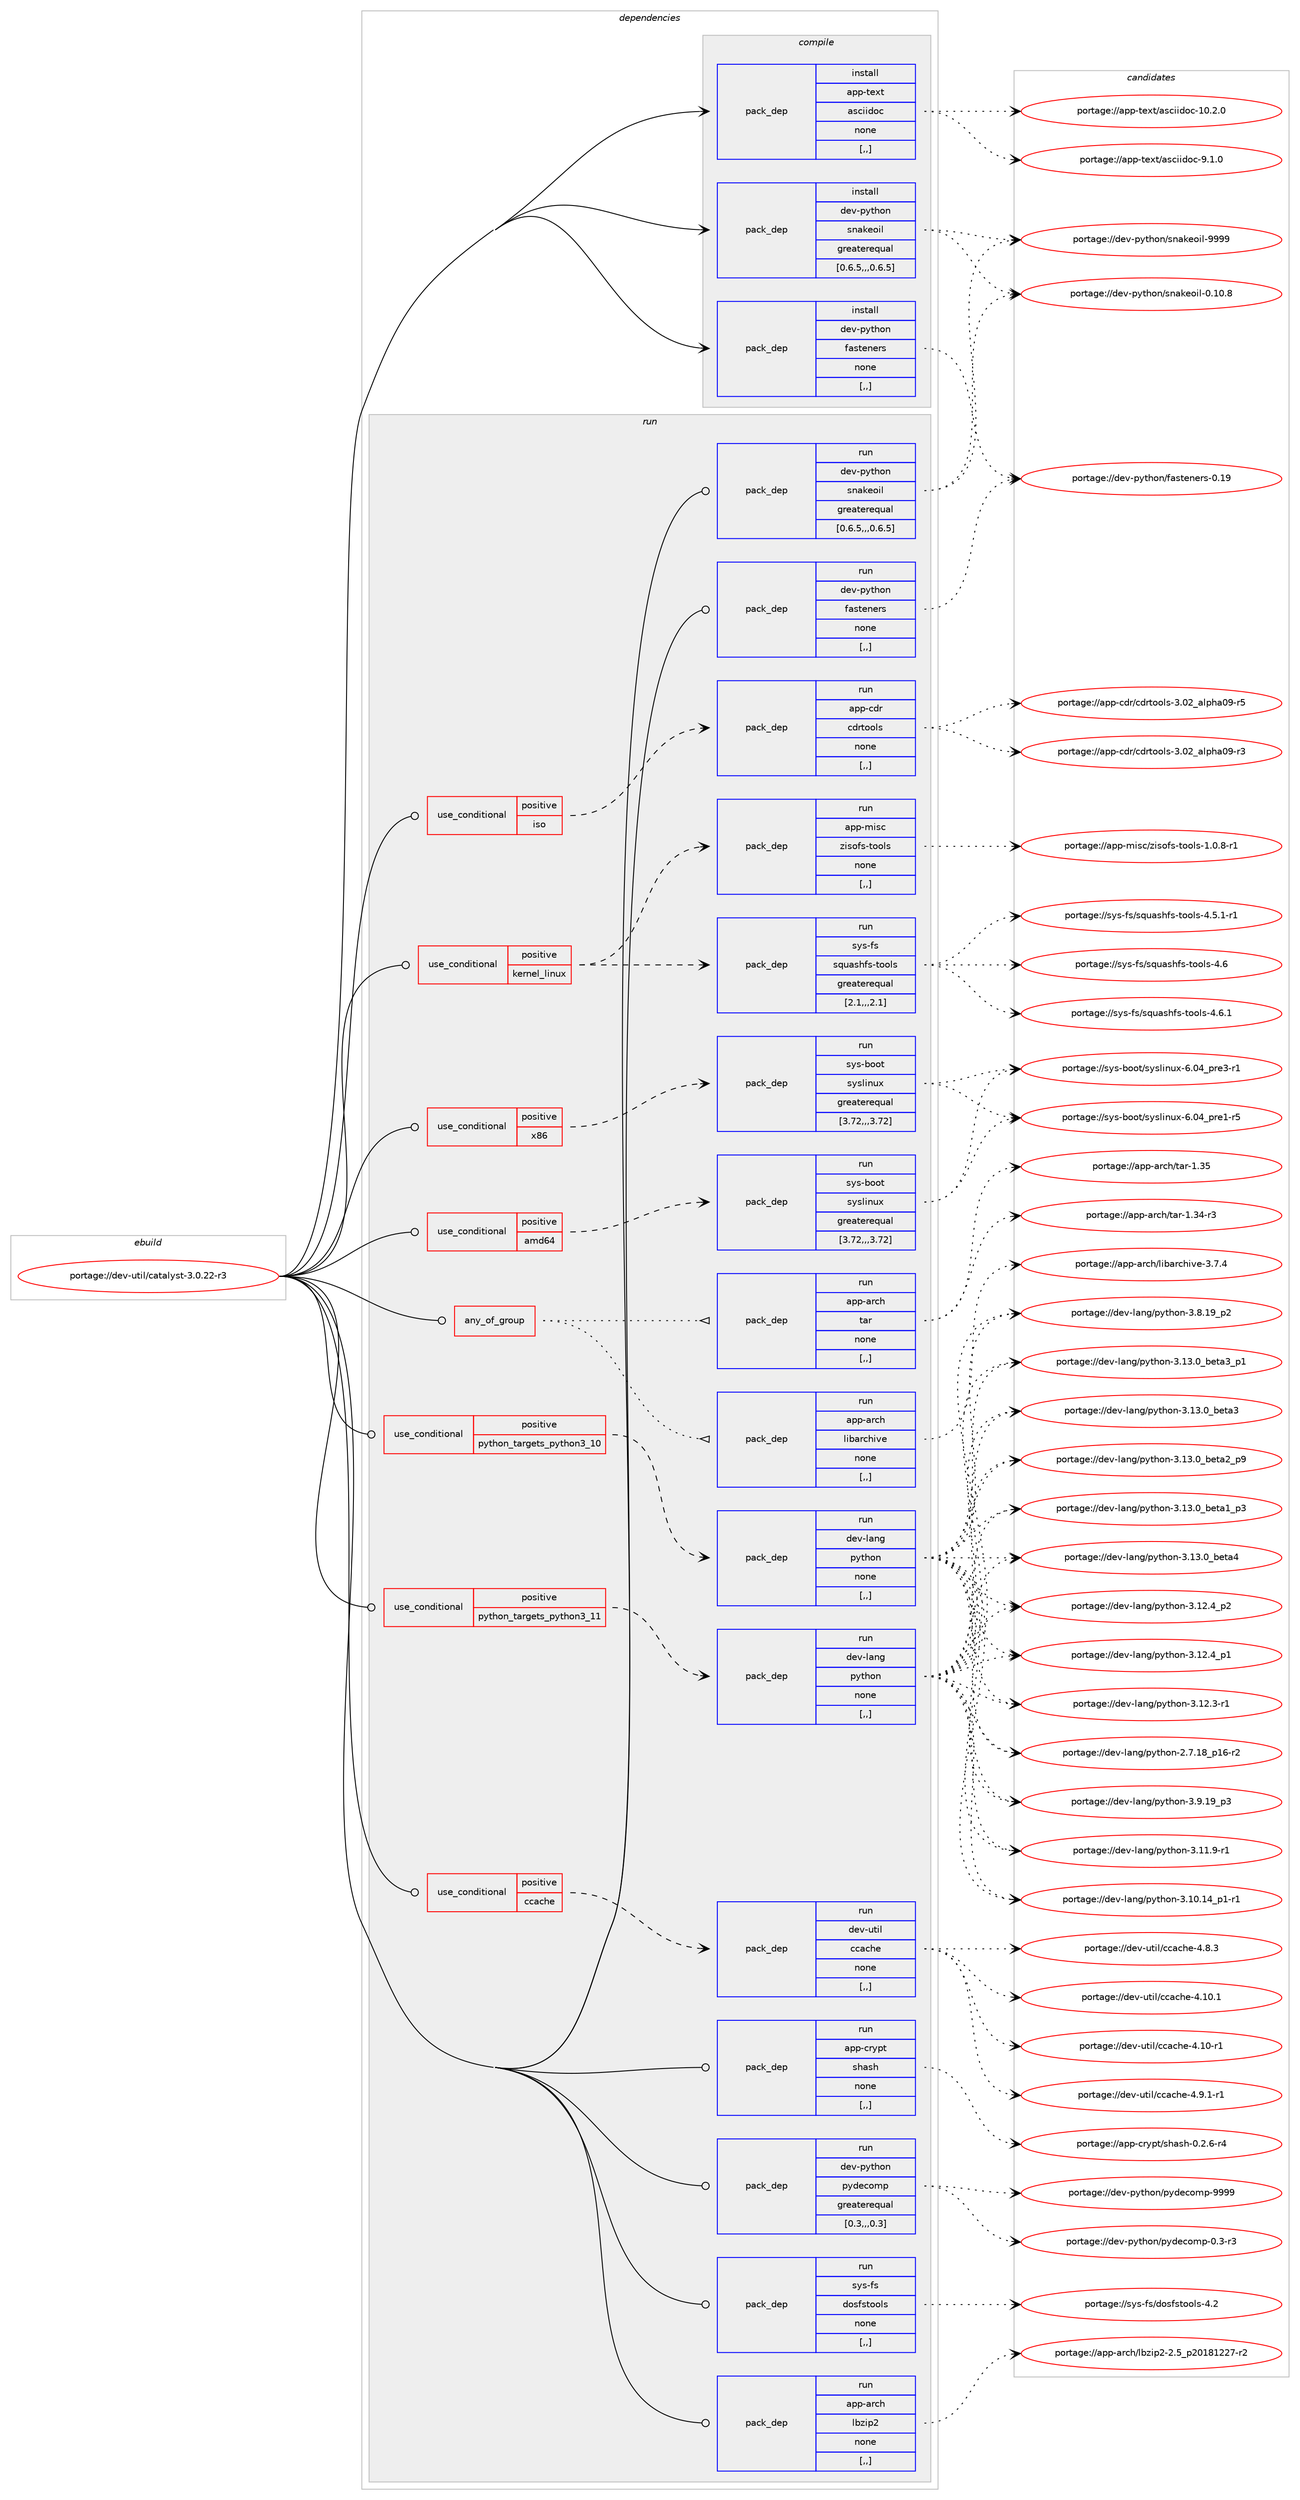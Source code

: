 digraph prolog {

# *************
# Graph options
# *************

newrank=true;
concentrate=true;
compound=true;
graph [rankdir=LR,fontname=Helvetica,fontsize=10,ranksep=1.5];#, ranksep=2.5, nodesep=0.2];
edge  [arrowhead=vee];
node  [fontname=Helvetica,fontsize=10];

# **********
# The ebuild
# **********

subgraph cluster_leftcol {
color=gray;
label=<<i>ebuild</i>>;
id [label="portage://dev-util/catalyst-3.0.22-r3", color=red, width=4, href="../dev-util/catalyst-3.0.22-r3.svg"];
}

# ****************
# The dependencies
# ****************

subgraph cluster_midcol {
color=gray;
label=<<i>dependencies</i>>;
subgraph cluster_compile {
fillcolor="#eeeeee";
style=filled;
label=<<i>compile</i>>;
subgraph pack150512 {
dependency211313 [label=<<TABLE BORDER="0" CELLBORDER="1" CELLSPACING="0" CELLPADDING="4" WIDTH="220"><TR><TD ROWSPAN="6" CELLPADDING="30">pack_dep</TD></TR><TR><TD WIDTH="110">install</TD></TR><TR><TD>app-text</TD></TR><TR><TD>asciidoc</TD></TR><TR><TD>none</TD></TR><TR><TD>[,,]</TD></TR></TABLE>>, shape=none, color=blue];
}
id:e -> dependency211313:w [weight=20,style="solid",arrowhead="vee"];
subgraph pack150513 {
dependency211314 [label=<<TABLE BORDER="0" CELLBORDER="1" CELLSPACING="0" CELLPADDING="4" WIDTH="220"><TR><TD ROWSPAN="6" CELLPADDING="30">pack_dep</TD></TR><TR><TD WIDTH="110">install</TD></TR><TR><TD>dev-python</TD></TR><TR><TD>fasteners</TD></TR><TR><TD>none</TD></TR><TR><TD>[,,]</TD></TR></TABLE>>, shape=none, color=blue];
}
id:e -> dependency211314:w [weight=20,style="solid",arrowhead="vee"];
subgraph pack150514 {
dependency211315 [label=<<TABLE BORDER="0" CELLBORDER="1" CELLSPACING="0" CELLPADDING="4" WIDTH="220"><TR><TD ROWSPAN="6" CELLPADDING="30">pack_dep</TD></TR><TR><TD WIDTH="110">install</TD></TR><TR><TD>dev-python</TD></TR><TR><TD>snakeoil</TD></TR><TR><TD>greaterequal</TD></TR><TR><TD>[0.6.5,,,0.6.5]</TD></TR></TABLE>>, shape=none, color=blue];
}
id:e -> dependency211315:w [weight=20,style="solid",arrowhead="vee"];
}
subgraph cluster_compileandrun {
fillcolor="#eeeeee";
style=filled;
label=<<i>compile and run</i>>;
}
subgraph cluster_run {
fillcolor="#eeeeee";
style=filled;
label=<<i>run</i>>;
subgraph any1247 {
dependency211316 [label=<<TABLE BORDER="0" CELLBORDER="1" CELLSPACING="0" CELLPADDING="4"><TR><TD CELLPADDING="10">any_of_group</TD></TR></TABLE>>, shape=none, color=red];subgraph pack150515 {
dependency211317 [label=<<TABLE BORDER="0" CELLBORDER="1" CELLSPACING="0" CELLPADDING="4" WIDTH="220"><TR><TD ROWSPAN="6" CELLPADDING="30">pack_dep</TD></TR><TR><TD WIDTH="110">run</TD></TR><TR><TD>app-arch</TD></TR><TR><TD>tar</TD></TR><TR><TD>none</TD></TR><TR><TD>[,,]</TD></TR></TABLE>>, shape=none, color=blue];
}
dependency211316:e -> dependency211317:w [weight=20,style="dotted",arrowhead="oinv"];
subgraph pack150516 {
dependency211318 [label=<<TABLE BORDER="0" CELLBORDER="1" CELLSPACING="0" CELLPADDING="4" WIDTH="220"><TR><TD ROWSPAN="6" CELLPADDING="30">pack_dep</TD></TR><TR><TD WIDTH="110">run</TD></TR><TR><TD>app-arch</TD></TR><TR><TD>libarchive</TD></TR><TR><TD>none</TD></TR><TR><TD>[,,]</TD></TR></TABLE>>, shape=none, color=blue];
}
dependency211316:e -> dependency211318:w [weight=20,style="dotted",arrowhead="oinv"];
}
id:e -> dependency211316:w [weight=20,style="solid",arrowhead="odot"];
subgraph cond59404 {
dependency211319 [label=<<TABLE BORDER="0" CELLBORDER="1" CELLSPACING="0" CELLPADDING="4"><TR><TD ROWSPAN="3" CELLPADDING="10">use_conditional</TD></TR><TR><TD>positive</TD></TR><TR><TD>amd64</TD></TR></TABLE>>, shape=none, color=red];
subgraph pack150517 {
dependency211320 [label=<<TABLE BORDER="0" CELLBORDER="1" CELLSPACING="0" CELLPADDING="4" WIDTH="220"><TR><TD ROWSPAN="6" CELLPADDING="30">pack_dep</TD></TR><TR><TD WIDTH="110">run</TD></TR><TR><TD>sys-boot</TD></TR><TR><TD>syslinux</TD></TR><TR><TD>greaterequal</TD></TR><TR><TD>[3.72,,,3.72]</TD></TR></TABLE>>, shape=none, color=blue];
}
dependency211319:e -> dependency211320:w [weight=20,style="dashed",arrowhead="vee"];
}
id:e -> dependency211319:w [weight=20,style="solid",arrowhead="odot"];
subgraph cond59405 {
dependency211321 [label=<<TABLE BORDER="0" CELLBORDER="1" CELLSPACING="0" CELLPADDING="4"><TR><TD ROWSPAN="3" CELLPADDING="10">use_conditional</TD></TR><TR><TD>positive</TD></TR><TR><TD>ccache</TD></TR></TABLE>>, shape=none, color=red];
subgraph pack150518 {
dependency211322 [label=<<TABLE BORDER="0" CELLBORDER="1" CELLSPACING="0" CELLPADDING="4" WIDTH="220"><TR><TD ROWSPAN="6" CELLPADDING="30">pack_dep</TD></TR><TR><TD WIDTH="110">run</TD></TR><TR><TD>dev-util</TD></TR><TR><TD>ccache</TD></TR><TR><TD>none</TD></TR><TR><TD>[,,]</TD></TR></TABLE>>, shape=none, color=blue];
}
dependency211321:e -> dependency211322:w [weight=20,style="dashed",arrowhead="vee"];
}
id:e -> dependency211321:w [weight=20,style="solid",arrowhead="odot"];
subgraph cond59406 {
dependency211323 [label=<<TABLE BORDER="0" CELLBORDER="1" CELLSPACING="0" CELLPADDING="4"><TR><TD ROWSPAN="3" CELLPADDING="10">use_conditional</TD></TR><TR><TD>positive</TD></TR><TR><TD>iso</TD></TR></TABLE>>, shape=none, color=red];
subgraph pack150519 {
dependency211324 [label=<<TABLE BORDER="0" CELLBORDER="1" CELLSPACING="0" CELLPADDING="4" WIDTH="220"><TR><TD ROWSPAN="6" CELLPADDING="30">pack_dep</TD></TR><TR><TD WIDTH="110">run</TD></TR><TR><TD>app-cdr</TD></TR><TR><TD>cdrtools</TD></TR><TR><TD>none</TD></TR><TR><TD>[,,]</TD></TR></TABLE>>, shape=none, color=blue];
}
dependency211323:e -> dependency211324:w [weight=20,style="dashed",arrowhead="vee"];
}
id:e -> dependency211323:w [weight=20,style="solid",arrowhead="odot"];
subgraph cond59407 {
dependency211325 [label=<<TABLE BORDER="0" CELLBORDER="1" CELLSPACING="0" CELLPADDING="4"><TR><TD ROWSPAN="3" CELLPADDING="10">use_conditional</TD></TR><TR><TD>positive</TD></TR><TR><TD>kernel_linux</TD></TR></TABLE>>, shape=none, color=red];
subgraph pack150520 {
dependency211326 [label=<<TABLE BORDER="0" CELLBORDER="1" CELLSPACING="0" CELLPADDING="4" WIDTH="220"><TR><TD ROWSPAN="6" CELLPADDING="30">pack_dep</TD></TR><TR><TD WIDTH="110">run</TD></TR><TR><TD>app-misc</TD></TR><TR><TD>zisofs-tools</TD></TR><TR><TD>none</TD></TR><TR><TD>[,,]</TD></TR></TABLE>>, shape=none, color=blue];
}
dependency211325:e -> dependency211326:w [weight=20,style="dashed",arrowhead="vee"];
subgraph pack150521 {
dependency211327 [label=<<TABLE BORDER="0" CELLBORDER="1" CELLSPACING="0" CELLPADDING="4" WIDTH="220"><TR><TD ROWSPAN="6" CELLPADDING="30">pack_dep</TD></TR><TR><TD WIDTH="110">run</TD></TR><TR><TD>sys-fs</TD></TR><TR><TD>squashfs-tools</TD></TR><TR><TD>greaterequal</TD></TR><TR><TD>[2.1,,,2.1]</TD></TR></TABLE>>, shape=none, color=blue];
}
dependency211325:e -> dependency211327:w [weight=20,style="dashed",arrowhead="vee"];
}
id:e -> dependency211325:w [weight=20,style="solid",arrowhead="odot"];
subgraph cond59408 {
dependency211328 [label=<<TABLE BORDER="0" CELLBORDER="1" CELLSPACING="0" CELLPADDING="4"><TR><TD ROWSPAN="3" CELLPADDING="10">use_conditional</TD></TR><TR><TD>positive</TD></TR><TR><TD>python_targets_python3_10</TD></TR></TABLE>>, shape=none, color=red];
subgraph pack150522 {
dependency211329 [label=<<TABLE BORDER="0" CELLBORDER="1" CELLSPACING="0" CELLPADDING="4" WIDTH="220"><TR><TD ROWSPAN="6" CELLPADDING="30">pack_dep</TD></TR><TR><TD WIDTH="110">run</TD></TR><TR><TD>dev-lang</TD></TR><TR><TD>python</TD></TR><TR><TD>none</TD></TR><TR><TD>[,,]</TD></TR></TABLE>>, shape=none, color=blue];
}
dependency211328:e -> dependency211329:w [weight=20,style="dashed",arrowhead="vee"];
}
id:e -> dependency211328:w [weight=20,style="solid",arrowhead="odot"];
subgraph cond59409 {
dependency211330 [label=<<TABLE BORDER="0" CELLBORDER="1" CELLSPACING="0" CELLPADDING="4"><TR><TD ROWSPAN="3" CELLPADDING="10">use_conditional</TD></TR><TR><TD>positive</TD></TR><TR><TD>python_targets_python3_11</TD></TR></TABLE>>, shape=none, color=red];
subgraph pack150523 {
dependency211331 [label=<<TABLE BORDER="0" CELLBORDER="1" CELLSPACING="0" CELLPADDING="4" WIDTH="220"><TR><TD ROWSPAN="6" CELLPADDING="30">pack_dep</TD></TR><TR><TD WIDTH="110">run</TD></TR><TR><TD>dev-lang</TD></TR><TR><TD>python</TD></TR><TR><TD>none</TD></TR><TR><TD>[,,]</TD></TR></TABLE>>, shape=none, color=blue];
}
dependency211330:e -> dependency211331:w [weight=20,style="dashed",arrowhead="vee"];
}
id:e -> dependency211330:w [weight=20,style="solid",arrowhead="odot"];
subgraph cond59410 {
dependency211332 [label=<<TABLE BORDER="0" CELLBORDER="1" CELLSPACING="0" CELLPADDING="4"><TR><TD ROWSPAN="3" CELLPADDING="10">use_conditional</TD></TR><TR><TD>positive</TD></TR><TR><TD>x86</TD></TR></TABLE>>, shape=none, color=red];
subgraph pack150524 {
dependency211333 [label=<<TABLE BORDER="0" CELLBORDER="1" CELLSPACING="0" CELLPADDING="4" WIDTH="220"><TR><TD ROWSPAN="6" CELLPADDING="30">pack_dep</TD></TR><TR><TD WIDTH="110">run</TD></TR><TR><TD>sys-boot</TD></TR><TR><TD>syslinux</TD></TR><TR><TD>greaterequal</TD></TR><TR><TD>[3.72,,,3.72]</TD></TR></TABLE>>, shape=none, color=blue];
}
dependency211332:e -> dependency211333:w [weight=20,style="dashed",arrowhead="vee"];
}
id:e -> dependency211332:w [weight=20,style="solid",arrowhead="odot"];
subgraph pack150525 {
dependency211334 [label=<<TABLE BORDER="0" CELLBORDER="1" CELLSPACING="0" CELLPADDING="4" WIDTH="220"><TR><TD ROWSPAN="6" CELLPADDING="30">pack_dep</TD></TR><TR><TD WIDTH="110">run</TD></TR><TR><TD>app-arch</TD></TR><TR><TD>lbzip2</TD></TR><TR><TD>none</TD></TR><TR><TD>[,,]</TD></TR></TABLE>>, shape=none, color=blue];
}
id:e -> dependency211334:w [weight=20,style="solid",arrowhead="odot"];
subgraph pack150526 {
dependency211335 [label=<<TABLE BORDER="0" CELLBORDER="1" CELLSPACING="0" CELLPADDING="4" WIDTH="220"><TR><TD ROWSPAN="6" CELLPADDING="30">pack_dep</TD></TR><TR><TD WIDTH="110">run</TD></TR><TR><TD>app-crypt</TD></TR><TR><TD>shash</TD></TR><TR><TD>none</TD></TR><TR><TD>[,,]</TD></TR></TABLE>>, shape=none, color=blue];
}
id:e -> dependency211335:w [weight=20,style="solid",arrowhead="odot"];
subgraph pack150527 {
dependency211336 [label=<<TABLE BORDER="0" CELLBORDER="1" CELLSPACING="0" CELLPADDING="4" WIDTH="220"><TR><TD ROWSPAN="6" CELLPADDING="30">pack_dep</TD></TR><TR><TD WIDTH="110">run</TD></TR><TR><TD>dev-python</TD></TR><TR><TD>fasteners</TD></TR><TR><TD>none</TD></TR><TR><TD>[,,]</TD></TR></TABLE>>, shape=none, color=blue];
}
id:e -> dependency211336:w [weight=20,style="solid",arrowhead="odot"];
subgraph pack150528 {
dependency211337 [label=<<TABLE BORDER="0" CELLBORDER="1" CELLSPACING="0" CELLPADDING="4" WIDTH="220"><TR><TD ROWSPAN="6" CELLPADDING="30">pack_dep</TD></TR><TR><TD WIDTH="110">run</TD></TR><TR><TD>dev-python</TD></TR><TR><TD>pydecomp</TD></TR><TR><TD>greaterequal</TD></TR><TR><TD>[0.3,,,0.3]</TD></TR></TABLE>>, shape=none, color=blue];
}
id:e -> dependency211337:w [weight=20,style="solid",arrowhead="odot"];
subgraph pack150529 {
dependency211338 [label=<<TABLE BORDER="0" CELLBORDER="1" CELLSPACING="0" CELLPADDING="4" WIDTH="220"><TR><TD ROWSPAN="6" CELLPADDING="30">pack_dep</TD></TR><TR><TD WIDTH="110">run</TD></TR><TR><TD>dev-python</TD></TR><TR><TD>snakeoil</TD></TR><TR><TD>greaterequal</TD></TR><TR><TD>[0.6.5,,,0.6.5]</TD></TR></TABLE>>, shape=none, color=blue];
}
id:e -> dependency211338:w [weight=20,style="solid",arrowhead="odot"];
subgraph pack150530 {
dependency211339 [label=<<TABLE BORDER="0" CELLBORDER="1" CELLSPACING="0" CELLPADDING="4" WIDTH="220"><TR><TD ROWSPAN="6" CELLPADDING="30">pack_dep</TD></TR><TR><TD WIDTH="110">run</TD></TR><TR><TD>sys-fs</TD></TR><TR><TD>dosfstools</TD></TR><TR><TD>none</TD></TR><TR><TD>[,,]</TD></TR></TABLE>>, shape=none, color=blue];
}
id:e -> dependency211339:w [weight=20,style="solid",arrowhead="odot"];
}
}

# **************
# The candidates
# **************

subgraph cluster_choices {
rank=same;
color=gray;
label=<<i>candidates</i>>;

subgraph choice150512 {
color=black;
nodesep=1;
choice97112112451161011201164797115991051051001119945494846504648 [label="portage://app-text/asciidoc-10.2.0", color=red, width=4,href="../app-text/asciidoc-10.2.0.svg"];
choice971121124511610112011647971159910510510011199455746494648 [label="portage://app-text/asciidoc-9.1.0", color=red, width=4,href="../app-text/asciidoc-9.1.0.svg"];
dependency211313:e -> choice97112112451161011201164797115991051051001119945494846504648:w [style=dotted,weight="100"];
dependency211313:e -> choice971121124511610112011647971159910510510011199455746494648:w [style=dotted,weight="100"];
}
subgraph choice150513 {
color=black;
nodesep=1;
choice1001011184511212111610411111047102971151161011101011141154548464957 [label="portage://dev-python/fasteners-0.19", color=red, width=4,href="../dev-python/fasteners-0.19.svg"];
dependency211314:e -> choice1001011184511212111610411111047102971151161011101011141154548464957:w [style=dotted,weight="100"];
}
subgraph choice150514 {
color=black;
nodesep=1;
choice1001011184511212111610411111047115110971071011111051084557575757 [label="portage://dev-python/snakeoil-9999", color=red, width=4,href="../dev-python/snakeoil-9999.svg"];
choice10010111845112121116104111110471151109710710111110510845484649484656 [label="portage://dev-python/snakeoil-0.10.8", color=red, width=4,href="../dev-python/snakeoil-0.10.8.svg"];
dependency211315:e -> choice1001011184511212111610411111047115110971071011111051084557575757:w [style=dotted,weight="100"];
dependency211315:e -> choice10010111845112121116104111110471151109710710111110510845484649484656:w [style=dotted,weight="100"];
}
subgraph choice150515 {
color=black;
nodesep=1;
choice9711211245971149910447116971144549465153 [label="portage://app-arch/tar-1.35", color=red, width=4,href="../app-arch/tar-1.35.svg"];
choice97112112459711499104471169711445494651524511451 [label="portage://app-arch/tar-1.34-r3", color=red, width=4,href="../app-arch/tar-1.34-r3.svg"];
dependency211317:e -> choice9711211245971149910447116971144549465153:w [style=dotted,weight="100"];
dependency211317:e -> choice97112112459711499104471169711445494651524511451:w [style=dotted,weight="100"];
}
subgraph choice150516 {
color=black;
nodesep=1;
choice9711211245971149910447108105989711499104105118101455146554652 [label="portage://app-arch/libarchive-3.7.4", color=red, width=4,href="../app-arch/libarchive-3.7.4.svg"];
dependency211318:e -> choice9711211245971149910447108105989711499104105118101455146554652:w [style=dotted,weight="100"];
}
subgraph choice150517 {
color=black;
nodesep=1;
choice115121115459811111111647115121115108105110117120455446485295112114101514511449 [label="portage://sys-boot/syslinux-6.04_pre3-r1", color=red, width=4,href="../sys-boot/syslinux-6.04_pre3-r1.svg"];
choice115121115459811111111647115121115108105110117120455446485295112114101494511453 [label="portage://sys-boot/syslinux-6.04_pre1-r5", color=red, width=4,href="../sys-boot/syslinux-6.04_pre1-r5.svg"];
dependency211320:e -> choice115121115459811111111647115121115108105110117120455446485295112114101514511449:w [style=dotted,weight="100"];
dependency211320:e -> choice115121115459811111111647115121115108105110117120455446485295112114101494511453:w [style=dotted,weight="100"];
}
subgraph choice150518 {
color=black;
nodesep=1;
choice10010111845117116105108479999979910410145524649484649 [label="portage://dev-util/ccache-4.10.1", color=red, width=4,href="../dev-util/ccache-4.10.1.svg"];
choice10010111845117116105108479999979910410145524649484511449 [label="portage://dev-util/ccache-4.10-r1", color=red, width=4,href="../dev-util/ccache-4.10-r1.svg"];
choice1001011184511711610510847999997991041014552465746494511449 [label="portage://dev-util/ccache-4.9.1-r1", color=red, width=4,href="../dev-util/ccache-4.9.1-r1.svg"];
choice100101118451171161051084799999799104101455246564651 [label="portage://dev-util/ccache-4.8.3", color=red, width=4,href="../dev-util/ccache-4.8.3.svg"];
dependency211322:e -> choice10010111845117116105108479999979910410145524649484649:w [style=dotted,weight="100"];
dependency211322:e -> choice10010111845117116105108479999979910410145524649484511449:w [style=dotted,weight="100"];
dependency211322:e -> choice1001011184511711610510847999997991041014552465746494511449:w [style=dotted,weight="100"];
dependency211322:e -> choice100101118451171161051084799999799104101455246564651:w [style=dotted,weight="100"];
}
subgraph choice150519 {
color=black;
nodesep=1;
choice9711211245991001144799100114116111111108115455146485095971081121049748574511453 [label="portage://app-cdr/cdrtools-3.02_alpha09-r5", color=red, width=4,href="../app-cdr/cdrtools-3.02_alpha09-r5.svg"];
choice9711211245991001144799100114116111111108115455146485095971081121049748574511451 [label="portage://app-cdr/cdrtools-3.02_alpha09-r3", color=red, width=4,href="../app-cdr/cdrtools-3.02_alpha09-r3.svg"];
dependency211324:e -> choice9711211245991001144799100114116111111108115455146485095971081121049748574511453:w [style=dotted,weight="100"];
dependency211324:e -> choice9711211245991001144799100114116111111108115455146485095971081121049748574511451:w [style=dotted,weight="100"];
}
subgraph choice150520 {
color=black;
nodesep=1;
choice97112112451091051159947122105115111102115451161111111081154549464846564511449 [label="portage://app-misc/zisofs-tools-1.0.8-r1", color=red, width=4,href="../app-misc/zisofs-tools-1.0.8-r1.svg"];
dependency211326:e -> choice97112112451091051159947122105115111102115451161111111081154549464846564511449:w [style=dotted,weight="100"];
}
subgraph choice150521 {
color=black;
nodesep=1;
choice11512111545102115471151131179711510410211545116111111108115455246544649 [label="portage://sys-fs/squashfs-tools-4.6.1", color=red, width=4,href="../sys-fs/squashfs-tools-4.6.1.svg"];
choice1151211154510211547115113117971151041021154511611111110811545524654 [label="portage://sys-fs/squashfs-tools-4.6", color=red, width=4,href="../sys-fs/squashfs-tools-4.6.svg"];
choice115121115451021154711511311797115104102115451161111111081154552465346494511449 [label="portage://sys-fs/squashfs-tools-4.5.1-r1", color=red, width=4,href="../sys-fs/squashfs-tools-4.5.1-r1.svg"];
dependency211327:e -> choice11512111545102115471151131179711510410211545116111111108115455246544649:w [style=dotted,weight="100"];
dependency211327:e -> choice1151211154510211547115113117971151041021154511611111110811545524654:w [style=dotted,weight="100"];
dependency211327:e -> choice115121115451021154711511311797115104102115451161111111081154552465346494511449:w [style=dotted,weight="100"];
}
subgraph choice150522 {
color=black;
nodesep=1;
choice1001011184510897110103471121211161041111104551464951464895981011169752 [label="portage://dev-lang/python-3.13.0_beta4", color=red, width=4,href="../dev-lang/python-3.13.0_beta4.svg"];
choice10010111845108971101034711212111610411111045514649514648959810111697519511249 [label="portage://dev-lang/python-3.13.0_beta3_p1", color=red, width=4,href="../dev-lang/python-3.13.0_beta3_p1.svg"];
choice1001011184510897110103471121211161041111104551464951464895981011169751 [label="portage://dev-lang/python-3.13.0_beta3", color=red, width=4,href="../dev-lang/python-3.13.0_beta3.svg"];
choice10010111845108971101034711212111610411111045514649514648959810111697509511257 [label="portage://dev-lang/python-3.13.0_beta2_p9", color=red, width=4,href="../dev-lang/python-3.13.0_beta2_p9.svg"];
choice10010111845108971101034711212111610411111045514649514648959810111697499511251 [label="portage://dev-lang/python-3.13.0_beta1_p3", color=red, width=4,href="../dev-lang/python-3.13.0_beta1_p3.svg"];
choice100101118451089711010347112121116104111110455146495046529511250 [label="portage://dev-lang/python-3.12.4_p2", color=red, width=4,href="../dev-lang/python-3.12.4_p2.svg"];
choice100101118451089711010347112121116104111110455146495046529511249 [label="portage://dev-lang/python-3.12.4_p1", color=red, width=4,href="../dev-lang/python-3.12.4_p1.svg"];
choice100101118451089711010347112121116104111110455146495046514511449 [label="portage://dev-lang/python-3.12.3-r1", color=red, width=4,href="../dev-lang/python-3.12.3-r1.svg"];
choice100101118451089711010347112121116104111110455146494946574511449 [label="portage://dev-lang/python-3.11.9-r1", color=red, width=4,href="../dev-lang/python-3.11.9-r1.svg"];
choice100101118451089711010347112121116104111110455146494846495295112494511449 [label="portage://dev-lang/python-3.10.14_p1-r1", color=red, width=4,href="../dev-lang/python-3.10.14_p1-r1.svg"];
choice100101118451089711010347112121116104111110455146574649579511251 [label="portage://dev-lang/python-3.9.19_p3", color=red, width=4,href="../dev-lang/python-3.9.19_p3.svg"];
choice100101118451089711010347112121116104111110455146564649579511250 [label="portage://dev-lang/python-3.8.19_p2", color=red, width=4,href="../dev-lang/python-3.8.19_p2.svg"];
choice100101118451089711010347112121116104111110455046554649569511249544511450 [label="portage://dev-lang/python-2.7.18_p16-r2", color=red, width=4,href="../dev-lang/python-2.7.18_p16-r2.svg"];
dependency211329:e -> choice1001011184510897110103471121211161041111104551464951464895981011169752:w [style=dotted,weight="100"];
dependency211329:e -> choice10010111845108971101034711212111610411111045514649514648959810111697519511249:w [style=dotted,weight="100"];
dependency211329:e -> choice1001011184510897110103471121211161041111104551464951464895981011169751:w [style=dotted,weight="100"];
dependency211329:e -> choice10010111845108971101034711212111610411111045514649514648959810111697509511257:w [style=dotted,weight="100"];
dependency211329:e -> choice10010111845108971101034711212111610411111045514649514648959810111697499511251:w [style=dotted,weight="100"];
dependency211329:e -> choice100101118451089711010347112121116104111110455146495046529511250:w [style=dotted,weight="100"];
dependency211329:e -> choice100101118451089711010347112121116104111110455146495046529511249:w [style=dotted,weight="100"];
dependency211329:e -> choice100101118451089711010347112121116104111110455146495046514511449:w [style=dotted,weight="100"];
dependency211329:e -> choice100101118451089711010347112121116104111110455146494946574511449:w [style=dotted,weight="100"];
dependency211329:e -> choice100101118451089711010347112121116104111110455146494846495295112494511449:w [style=dotted,weight="100"];
dependency211329:e -> choice100101118451089711010347112121116104111110455146574649579511251:w [style=dotted,weight="100"];
dependency211329:e -> choice100101118451089711010347112121116104111110455146564649579511250:w [style=dotted,weight="100"];
dependency211329:e -> choice100101118451089711010347112121116104111110455046554649569511249544511450:w [style=dotted,weight="100"];
}
subgraph choice150523 {
color=black;
nodesep=1;
choice1001011184510897110103471121211161041111104551464951464895981011169752 [label="portage://dev-lang/python-3.13.0_beta4", color=red, width=4,href="../dev-lang/python-3.13.0_beta4.svg"];
choice10010111845108971101034711212111610411111045514649514648959810111697519511249 [label="portage://dev-lang/python-3.13.0_beta3_p1", color=red, width=4,href="../dev-lang/python-3.13.0_beta3_p1.svg"];
choice1001011184510897110103471121211161041111104551464951464895981011169751 [label="portage://dev-lang/python-3.13.0_beta3", color=red, width=4,href="../dev-lang/python-3.13.0_beta3.svg"];
choice10010111845108971101034711212111610411111045514649514648959810111697509511257 [label="portage://dev-lang/python-3.13.0_beta2_p9", color=red, width=4,href="../dev-lang/python-3.13.0_beta2_p9.svg"];
choice10010111845108971101034711212111610411111045514649514648959810111697499511251 [label="portage://dev-lang/python-3.13.0_beta1_p3", color=red, width=4,href="../dev-lang/python-3.13.0_beta1_p3.svg"];
choice100101118451089711010347112121116104111110455146495046529511250 [label="portage://dev-lang/python-3.12.4_p2", color=red, width=4,href="../dev-lang/python-3.12.4_p2.svg"];
choice100101118451089711010347112121116104111110455146495046529511249 [label="portage://dev-lang/python-3.12.4_p1", color=red, width=4,href="../dev-lang/python-3.12.4_p1.svg"];
choice100101118451089711010347112121116104111110455146495046514511449 [label="portage://dev-lang/python-3.12.3-r1", color=red, width=4,href="../dev-lang/python-3.12.3-r1.svg"];
choice100101118451089711010347112121116104111110455146494946574511449 [label="portage://dev-lang/python-3.11.9-r1", color=red, width=4,href="../dev-lang/python-3.11.9-r1.svg"];
choice100101118451089711010347112121116104111110455146494846495295112494511449 [label="portage://dev-lang/python-3.10.14_p1-r1", color=red, width=4,href="../dev-lang/python-3.10.14_p1-r1.svg"];
choice100101118451089711010347112121116104111110455146574649579511251 [label="portage://dev-lang/python-3.9.19_p3", color=red, width=4,href="../dev-lang/python-3.9.19_p3.svg"];
choice100101118451089711010347112121116104111110455146564649579511250 [label="portage://dev-lang/python-3.8.19_p2", color=red, width=4,href="../dev-lang/python-3.8.19_p2.svg"];
choice100101118451089711010347112121116104111110455046554649569511249544511450 [label="portage://dev-lang/python-2.7.18_p16-r2", color=red, width=4,href="../dev-lang/python-2.7.18_p16-r2.svg"];
dependency211331:e -> choice1001011184510897110103471121211161041111104551464951464895981011169752:w [style=dotted,weight="100"];
dependency211331:e -> choice10010111845108971101034711212111610411111045514649514648959810111697519511249:w [style=dotted,weight="100"];
dependency211331:e -> choice1001011184510897110103471121211161041111104551464951464895981011169751:w [style=dotted,weight="100"];
dependency211331:e -> choice10010111845108971101034711212111610411111045514649514648959810111697509511257:w [style=dotted,weight="100"];
dependency211331:e -> choice10010111845108971101034711212111610411111045514649514648959810111697499511251:w [style=dotted,weight="100"];
dependency211331:e -> choice100101118451089711010347112121116104111110455146495046529511250:w [style=dotted,weight="100"];
dependency211331:e -> choice100101118451089711010347112121116104111110455146495046529511249:w [style=dotted,weight="100"];
dependency211331:e -> choice100101118451089711010347112121116104111110455146495046514511449:w [style=dotted,weight="100"];
dependency211331:e -> choice100101118451089711010347112121116104111110455146494946574511449:w [style=dotted,weight="100"];
dependency211331:e -> choice100101118451089711010347112121116104111110455146494846495295112494511449:w [style=dotted,weight="100"];
dependency211331:e -> choice100101118451089711010347112121116104111110455146574649579511251:w [style=dotted,weight="100"];
dependency211331:e -> choice100101118451089711010347112121116104111110455146564649579511250:w [style=dotted,weight="100"];
dependency211331:e -> choice100101118451089711010347112121116104111110455046554649569511249544511450:w [style=dotted,weight="100"];
}
subgraph choice150524 {
color=black;
nodesep=1;
choice115121115459811111111647115121115108105110117120455446485295112114101514511449 [label="portage://sys-boot/syslinux-6.04_pre3-r1", color=red, width=4,href="../sys-boot/syslinux-6.04_pre3-r1.svg"];
choice115121115459811111111647115121115108105110117120455446485295112114101494511453 [label="portage://sys-boot/syslinux-6.04_pre1-r5", color=red, width=4,href="../sys-boot/syslinux-6.04_pre1-r5.svg"];
dependency211333:e -> choice115121115459811111111647115121115108105110117120455446485295112114101514511449:w [style=dotted,weight="100"];
dependency211333:e -> choice115121115459811111111647115121115108105110117120455446485295112114101494511453:w [style=dotted,weight="100"];
}
subgraph choice150525 {
color=black;
nodesep=1;
choice97112112459711499104471089812210511250455046539511250484956495050554511450 [label="portage://app-arch/lbzip2-2.5_p20181227-r2", color=red, width=4,href="../app-arch/lbzip2-2.5_p20181227-r2.svg"];
dependency211334:e -> choice97112112459711499104471089812210511250455046539511250484956495050554511450:w [style=dotted,weight="100"];
}
subgraph choice150526 {
color=black;
nodesep=1;
choice97112112459911412111211647115104971151044548465046544511452 [label="portage://app-crypt/shash-0.2.6-r4", color=red, width=4,href="../app-crypt/shash-0.2.6-r4.svg"];
dependency211335:e -> choice97112112459911412111211647115104971151044548465046544511452:w [style=dotted,weight="100"];
}
subgraph choice150527 {
color=black;
nodesep=1;
choice1001011184511212111610411111047102971151161011101011141154548464957 [label="portage://dev-python/fasteners-0.19", color=red, width=4,href="../dev-python/fasteners-0.19.svg"];
dependency211336:e -> choice1001011184511212111610411111047102971151161011101011141154548464957:w [style=dotted,weight="100"];
}
subgraph choice150528 {
color=black;
nodesep=1;
choice1001011184511212111610411111047112121100101991111091124557575757 [label="portage://dev-python/pydecomp-9999", color=red, width=4,href="../dev-python/pydecomp-9999.svg"];
choice100101118451121211161041111104711212110010199111109112454846514511451 [label="portage://dev-python/pydecomp-0.3-r3", color=red, width=4,href="../dev-python/pydecomp-0.3-r3.svg"];
dependency211337:e -> choice1001011184511212111610411111047112121100101991111091124557575757:w [style=dotted,weight="100"];
dependency211337:e -> choice100101118451121211161041111104711212110010199111109112454846514511451:w [style=dotted,weight="100"];
}
subgraph choice150529 {
color=black;
nodesep=1;
choice1001011184511212111610411111047115110971071011111051084557575757 [label="portage://dev-python/snakeoil-9999", color=red, width=4,href="../dev-python/snakeoil-9999.svg"];
choice10010111845112121116104111110471151109710710111110510845484649484656 [label="portage://dev-python/snakeoil-0.10.8", color=red, width=4,href="../dev-python/snakeoil-0.10.8.svg"];
dependency211338:e -> choice1001011184511212111610411111047115110971071011111051084557575757:w [style=dotted,weight="100"];
dependency211338:e -> choice10010111845112121116104111110471151109710710111110510845484649484656:w [style=dotted,weight="100"];
}
subgraph choice150530 {
color=black;
nodesep=1;
choice115121115451021154710011111510211511611111110811545524650 [label="portage://sys-fs/dosfstools-4.2", color=red, width=4,href="../sys-fs/dosfstools-4.2.svg"];
dependency211339:e -> choice115121115451021154710011111510211511611111110811545524650:w [style=dotted,weight="100"];
}
}

}
